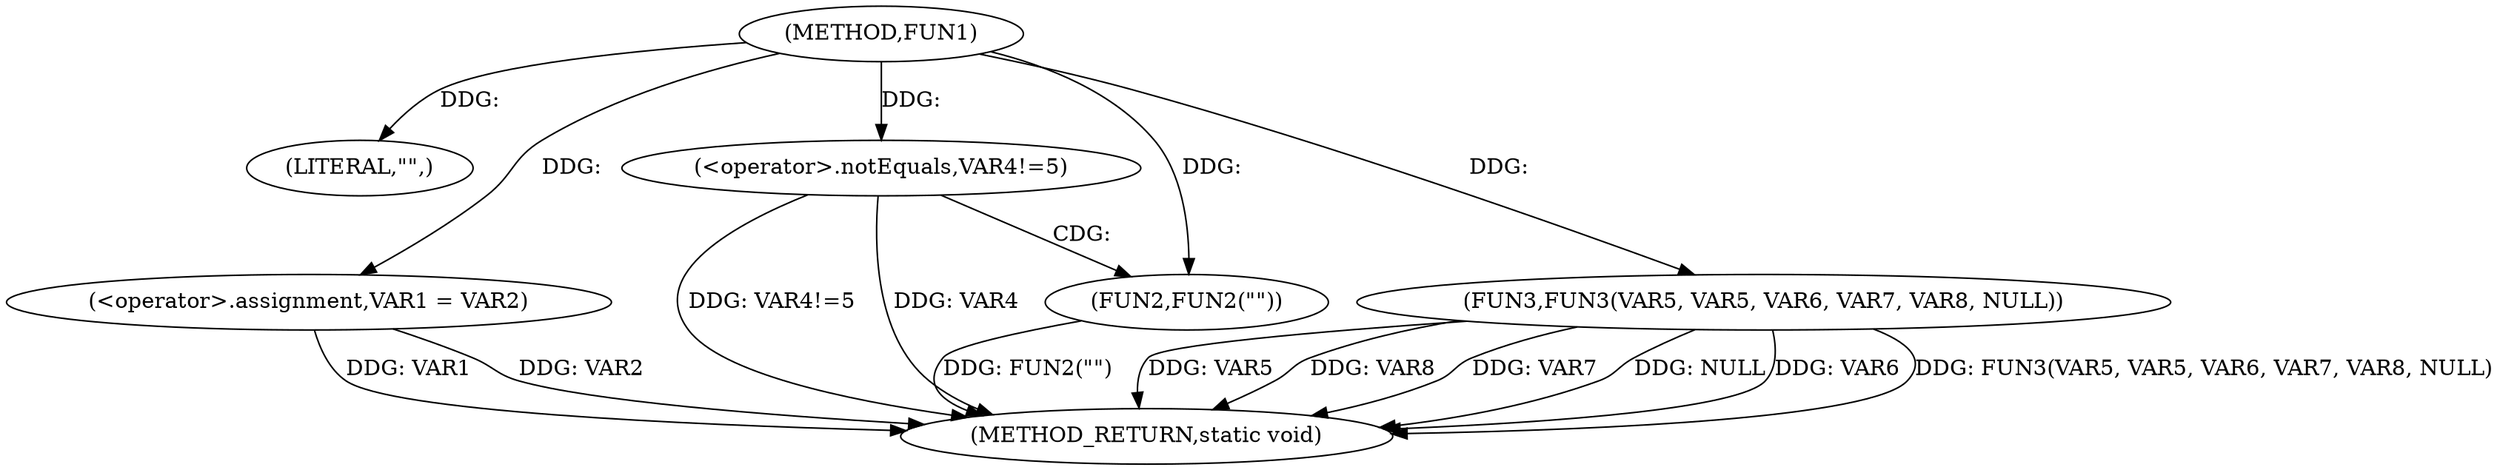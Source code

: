 digraph FUN1 {  
"1000100" [label = "(METHOD,FUN1)" ]
"1000123" [label = "(METHOD_RETURN,static void)" ]
"1000103" [label = "(LITERAL,\"\",)" ]
"1000104" [label = "(<operator>.assignment,VAR1 = VAR2)" ]
"1000108" [label = "(<operator>.notEquals,VAR4!=5)" ]
"1000112" [label = "(FUN2,FUN2(\"\"))" ]
"1000116" [label = "(FUN3,FUN3(VAR5, VAR5, VAR6, VAR7, VAR8, NULL))" ]
  "1000116" -> "1000123"  [ label = "DDG: VAR5"] 
  "1000108" -> "1000123"  [ label = "DDG: VAR4!=5"] 
  "1000104" -> "1000123"  [ label = "DDG: VAR1"] 
  "1000116" -> "1000123"  [ label = "DDG: VAR8"] 
  "1000112" -> "1000123"  [ label = "DDG: FUN2(\"\")"] 
  "1000116" -> "1000123"  [ label = "DDG: VAR7"] 
  "1000116" -> "1000123"  [ label = "DDG: NULL"] 
  "1000116" -> "1000123"  [ label = "DDG: VAR6"] 
  "1000116" -> "1000123"  [ label = "DDG: FUN3(VAR5, VAR5, VAR6, VAR7, VAR8, NULL)"] 
  "1000104" -> "1000123"  [ label = "DDG: VAR2"] 
  "1000108" -> "1000123"  [ label = "DDG: VAR4"] 
  "1000100" -> "1000103"  [ label = "DDG: "] 
  "1000100" -> "1000104"  [ label = "DDG: "] 
  "1000100" -> "1000108"  [ label = "DDG: "] 
  "1000100" -> "1000112"  [ label = "DDG: "] 
  "1000100" -> "1000116"  [ label = "DDG: "] 
  "1000108" -> "1000112"  [ label = "CDG: "] 
}
